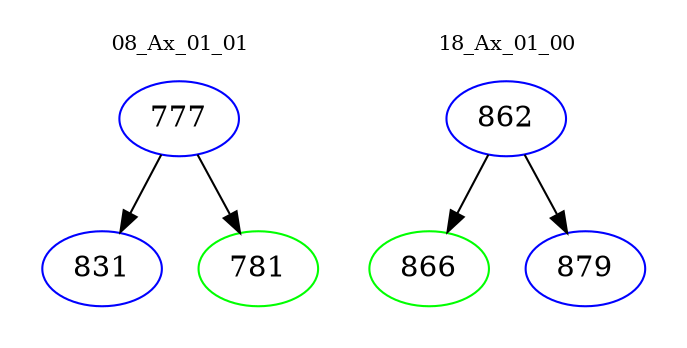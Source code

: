 digraph{
subgraph cluster_0 {
color = white
label = "08_Ax_01_01";
fontsize=10;
T0_777 [label="777", color="blue"]
T0_777 -> T0_831 [color="black"]
T0_831 [label="831", color="blue"]
T0_777 -> T0_781 [color="black"]
T0_781 [label="781", color="green"]
}
subgraph cluster_1 {
color = white
label = "18_Ax_01_00";
fontsize=10;
T1_862 [label="862", color="blue"]
T1_862 -> T1_866 [color="black"]
T1_866 [label="866", color="green"]
T1_862 -> T1_879 [color="black"]
T1_879 [label="879", color="blue"]
}
}
